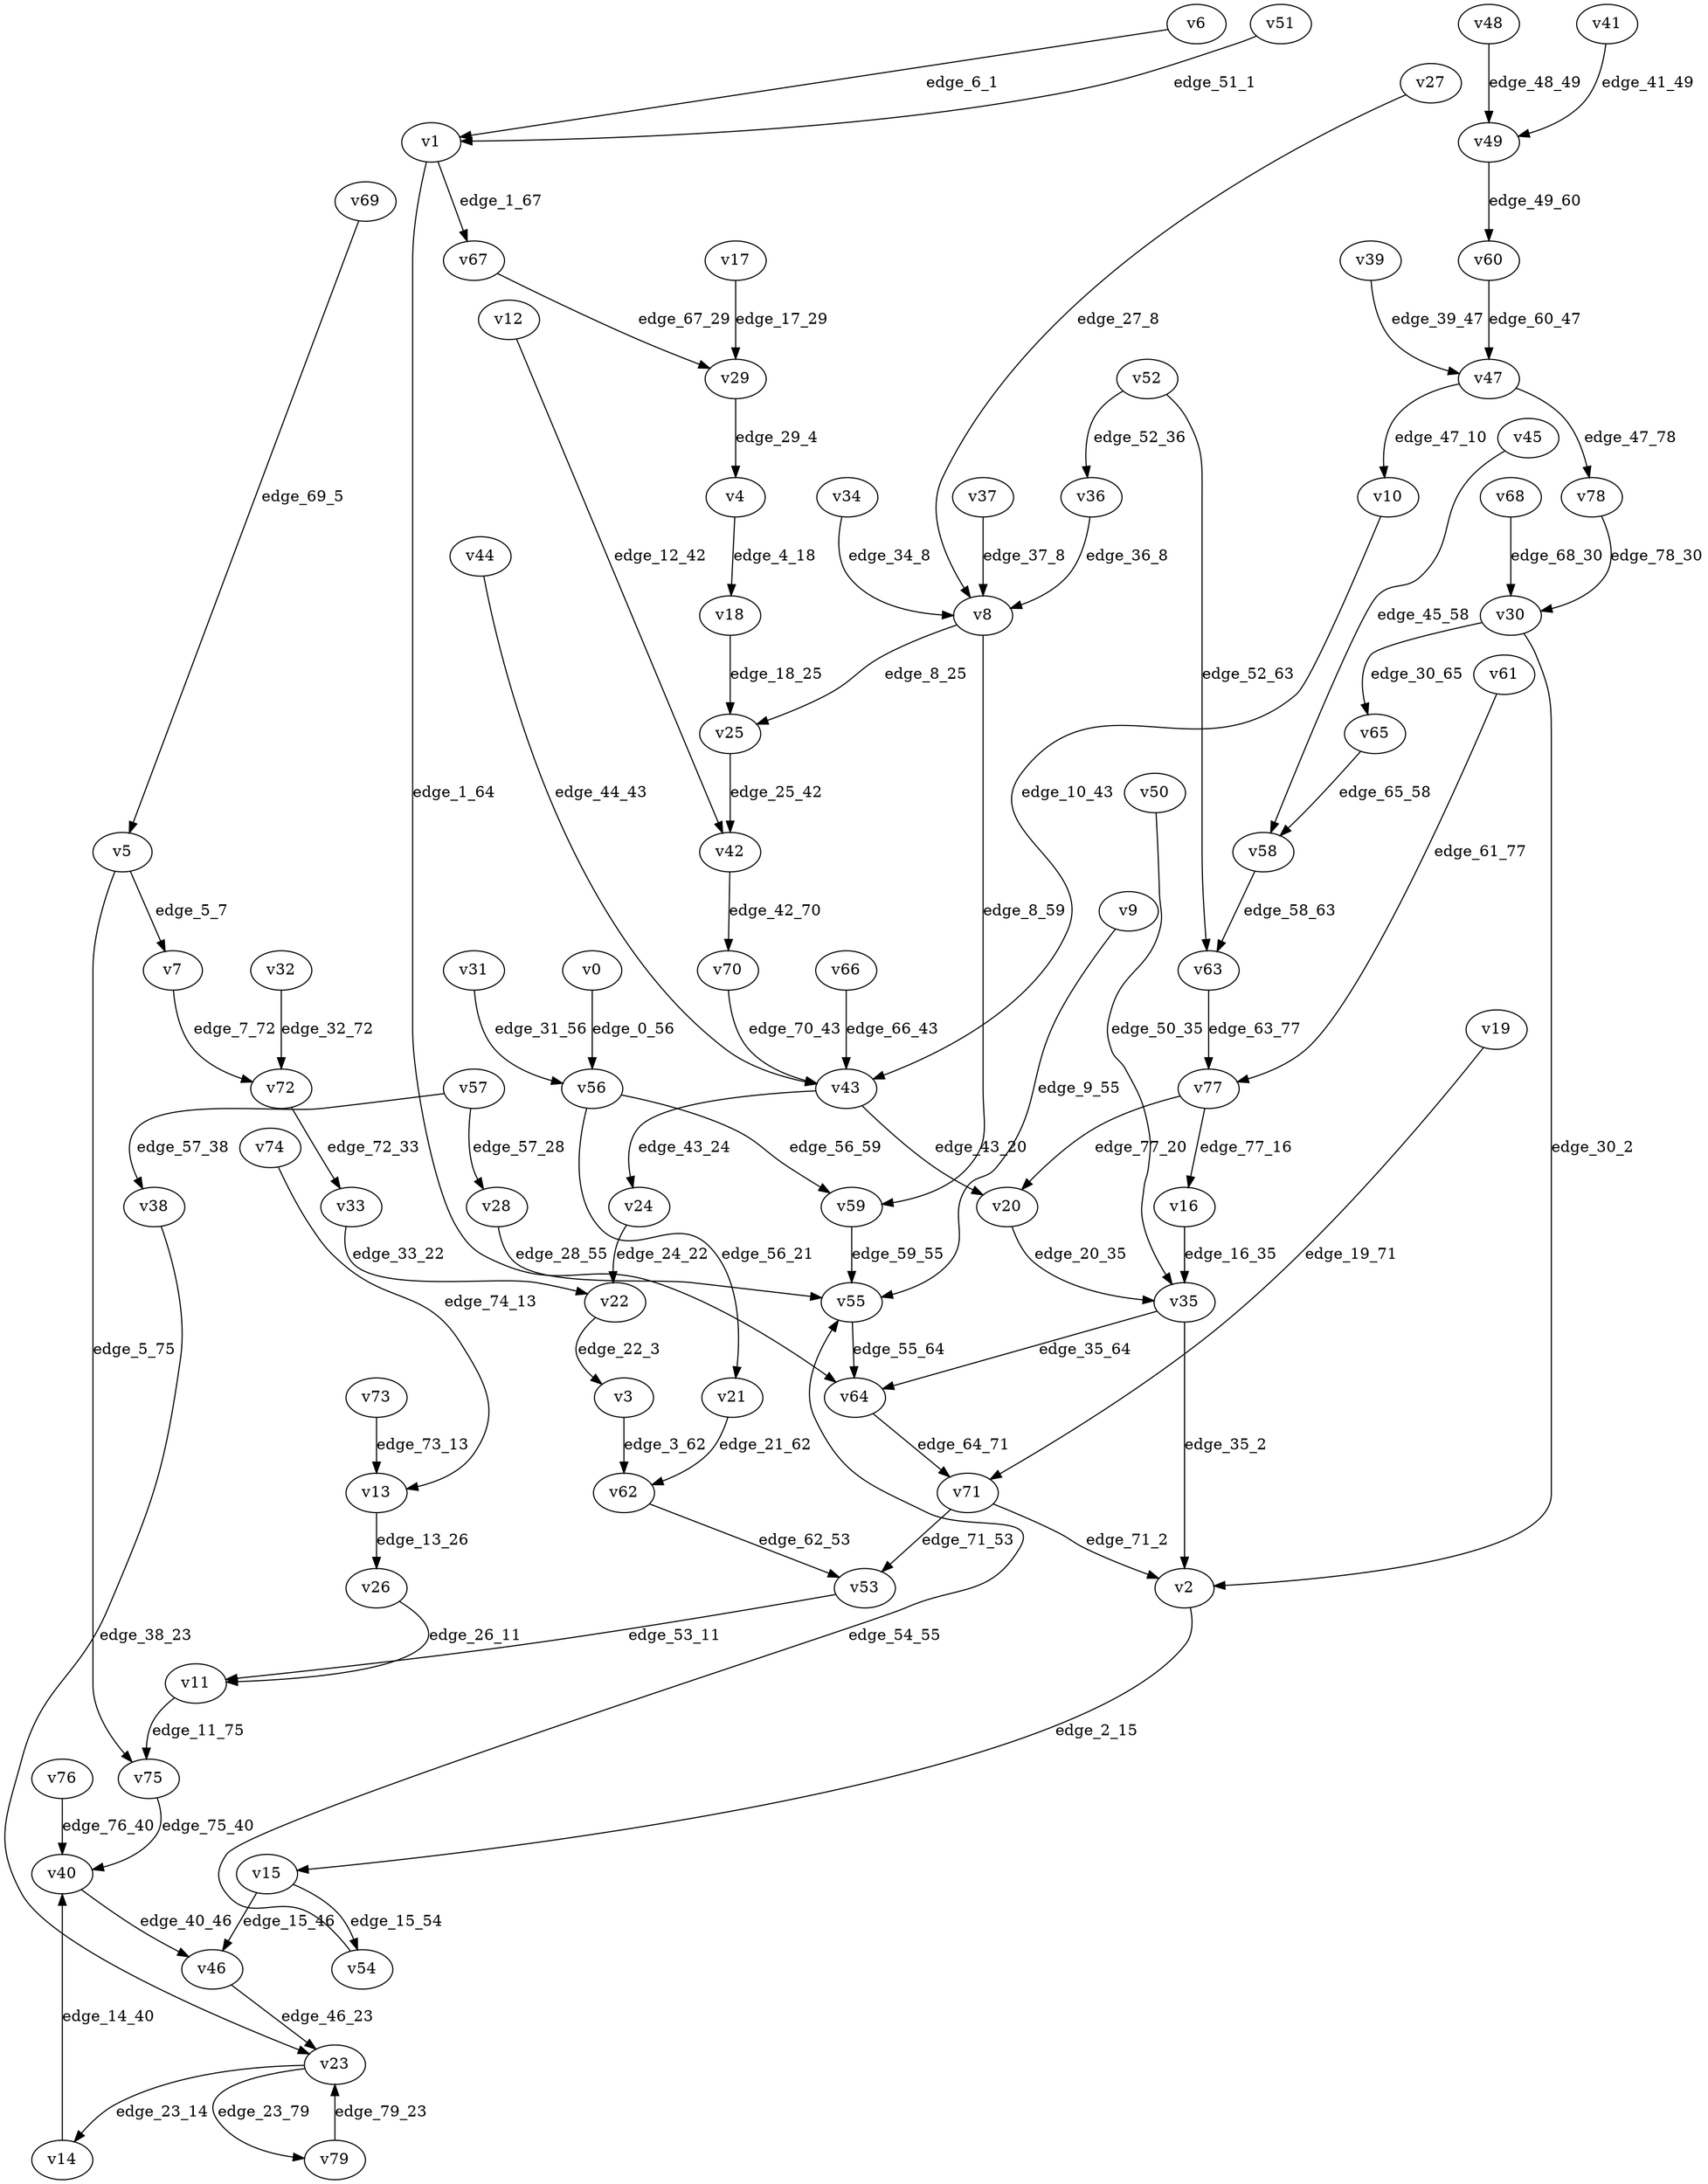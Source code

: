 digraph G {
    // Stochastic discounted game

    v0 [name="v0", player=1];
    v1 [name="v1", player=-1];
    v2 [name="v2", player=0];
    v3 [name="v3", player=1];
    v4 [name="v4", player=0];
    v5 [name="v5", player=-1];
    v6 [name="v6", player=0];
    v7 [name="v7", player=0];
    v8 [name="v8", player=-1];
    v9 [name="v9", player=1];
    v10 [name="v10", player=0];
    v11 [name="v11", player=-1];
    v12 [name="v12", player=0];
    v13 [name="v13", player=-1];
    v14 [name="v14", player=1];
    v15 [name="v15", player=-1];
    v16 [name="v16", player=1];
    v17 [name="v17", player=0];
    v18 [name="v18", player=-1];
    v19 [name="v19", player=0];
    v20 [name="v20", player=0];
    v21 [name="v21", player=0];
    v22 [name="v22", player=-1];
    v23 [name="v23", player=-1];
    v24 [name="v24", player=1];
    v25 [name="v25", player=1];
    v26 [name="v26", player=1];
    v27 [name="v27", player=1];
    v28 [name="v28", player=0];
    v29 [name="v29", player=-1];
    v30 [name="v30", player=-1];
    v31 [name="v31", player=0];
    v32 [name="v32", player=1];
    v33 [name="v33", player=0];
    v34 [name="v34", player=0];
    v35 [name="v35", player=-1];
    v36 [name="v36", player=1];
    v37 [name="v37", player=1];
    v38 [name="v38", player=1];
    v39 [name="v39", player=0];
    v40 [name="v40", player=-1];
    v41 [name="v41", player=0];
    v42 [name="v42", player=-1];
    v43 [name="v43", player=-1];
    v44 [name="v44", player=0];
    v45 [name="v45", player=0];
    v46 [name="v46", player=0];
    v47 [name="v47", player=-1];
    v48 [name="v48", player=1];
    v49 [name="v49", player=-1];
    v50 [name="v50", player=0];
    v51 [name="v51", player=1];
    v52 [name="v52", player=-1];
    v53 [name="v53", player=1];
    v54 [name="v54", player=1];
    v55 [name="v55", player=-1];
    v56 [name="v56", player=-1];
    v57 [name="v57", player=-1];
    v58 [name="v58", player=-1];
    v59 [name="v59", player=1];
    v60 [name="v60", player=0];
    v61 [name="v61", player=0];
    v62 [name="v62", player=-1];
    v63 [name="v63", player=0];
    v64 [name="v64", player=1];
    v65 [name="v65", player=1];
    v66 [name="v66", player=0];
    v67 [name="v67", player=1];
    v68 [name="v68", player=0];
    v69 [name="v69", player=0];
    v70 [name="v70", player=1];
    v71 [name="v71", player=-1];
    v72 [name="v72", player=-1];
    v73 [name="v73", player=1];
    v74 [name="v74", player=1];
    v75 [name="v75", player=0];
    v76 [name="v76", player=1];
    v77 [name="v77", player=-1];
    v78 [name="v78", player=1];
    v79 [name="v79", player=1];

    v0 -> v56 [label="edge_0_56", weight=9.380330, discount=0.214533];
    v1 -> v67 [label="edge_1_67", probability=0.630275];
    v1 -> v64 [label="edge_1_64", probability=0.369725];
    v2 -> v15 [label="edge_2_15", weight=-4.411349, discount=0.530627];
    v3 -> v62 [label="edge_3_62", weight=9.561961, discount=0.551416];
    v4 -> v18 [label="edge_4_18", weight=-3.600142, discount=0.783133];
    v5 -> v7 [label="edge_5_7", probability=0.300710];
    v5 -> v75 [label="edge_5_75", probability=0.699290];
    v6 -> v1 [label="edge_6_1", weight=-8.976501, discount=0.772589];
    v7 -> v72 [label="edge_7_72", weight=2.087748, discount=0.210922];
    v8 -> v59 [label="edge_8_59", probability=0.528758];
    v8 -> v25 [label="edge_8_25", probability=0.471242];
    v9 -> v55 [label="edge_9_55", weight=0.402104, discount=0.709716];
    v10 -> v43 [label="edge_10_43", weight=-4.468258, discount=0.400073];
    v11 -> v75 [label="edge_11_75", probability=1.000000];
    v12 -> v42 [label="edge_12_42", weight=0.861172, discount=0.698219];
    v13 -> v26 [label="edge_13_26", probability=1.000000];
    v14 -> v40 [label="edge_14_40", weight=4.694048, discount=0.126179];
    v15 -> v46 [label="edge_15_46", probability=0.406369];
    v15 -> v54 [label="edge_15_54", probability=0.593631];
    v16 -> v35 [label="edge_16_35", weight=5.856588, discount=0.316601];
    v17 -> v29 [label="edge_17_29", weight=9.694804, discount=0.309336];
    v18 -> v25 [label="edge_18_25", probability=1.000000];
    v19 -> v71 [label="edge_19_71", weight=-3.465026, discount=0.692030];
    v20 -> v35 [label="edge_20_35", weight=0.213112, discount=0.502524];
    v21 -> v62 [label="edge_21_62", weight=3.935813, discount=0.868573];
    v22 -> v3 [label="edge_22_3", probability=1.000000];
    v23 -> v79 [label="edge_23_79", probability=0.566474];
    v23 -> v14 [label="edge_23_14", probability=0.433526];
    v24 -> v22 [label="edge_24_22", weight=7.596376, discount=0.354594];
    v25 -> v42 [label="edge_25_42", weight=2.352265, discount=0.861723];
    v26 -> v11 [label="edge_26_11", weight=-2.251882, discount=0.255946];
    v27 -> v8 [label="edge_27_8", weight=-5.349266, discount=0.892043];
    v28 -> v55 [label="edge_28_55", weight=5.719525, discount=0.149928];
    v29 -> v4 [label="edge_29_4", probability=1.000000];
    v30 -> v2 [label="edge_30_2", probability=0.487622];
    v30 -> v65 [label="edge_30_65", probability=0.512378];
    v31 -> v56 [label="edge_31_56", weight=8.650284, discount=0.725810];
    v32 -> v72 [label="edge_32_72", weight=4.822202, discount=0.146607];
    v33 -> v22 [label="edge_33_22", weight=2.262635, discount=0.417171];
    v34 -> v8 [label="edge_34_8", weight=6.503157, discount=0.511410];
    v35 -> v64 [label="edge_35_64", probability=0.530458];
    v35 -> v2 [label="edge_35_2", probability=0.469542];
    v36 -> v8 [label="edge_36_8", weight=7.112868, discount=0.342725];
    v37 -> v8 [label="edge_37_8", weight=3.838784, discount=0.886932];
    v38 -> v23 [label="edge_38_23", weight=-2.653828, discount=0.207121];
    v39 -> v47 [label="edge_39_47", weight=6.926191, discount=0.499618];
    v40 -> v46 [label="edge_40_46", probability=1.000000];
    v41 -> v49 [label="edge_41_49", weight=2.222587, discount=0.335021];
    v42 -> v70 [label="edge_42_70", probability=1.000000];
    v43 -> v24 [label="edge_43_24", probability=0.508974];
    v43 -> v20 [label="edge_43_20", probability=0.491026];
    v44 -> v43 [label="edge_44_43", weight=-9.519840, discount=0.869573];
    v45 -> v58 [label="edge_45_58", weight=-2.439936, discount=0.341558];
    v46 -> v23 [label="edge_46_23", weight=-0.867660, discount=0.520361];
    v47 -> v78 [label="edge_47_78", probability=0.541269];
    v47 -> v10 [label="edge_47_10", probability=0.458731];
    v48 -> v49 [label="edge_48_49", weight=6.670222, discount=0.264112];
    v49 -> v60 [label="edge_49_60", probability=1.000000];
    v50 -> v35 [label="edge_50_35", weight=-3.095504, discount=0.149530];
    v51 -> v1 [label="edge_51_1", weight=0.282975, discount=0.483123];
    v52 -> v63 [label="edge_52_63", probability=0.522049];
    v52 -> v36 [label="edge_52_36", probability=0.477951];
    v53 -> v11 [label="edge_53_11", weight=0.184240, discount=0.653278];
    v54 -> v55 [label="edge_54_55", weight=-6.313617, discount=0.206053];
    v55 -> v64 [label="edge_55_64", probability=1.000000];
    v56 -> v59 [label="edge_56_59", probability=0.497630];
    v56 -> v21 [label="edge_56_21", probability=0.502370];
    v57 -> v38 [label="edge_57_38", probability=0.500920];
    v57 -> v28 [label="edge_57_28", probability=0.499080];
    v58 -> v63 [label="edge_58_63", probability=1.000000];
    v59 -> v55 [label="edge_59_55", weight=7.856445, discount=0.896841];
    v60 -> v47 [label="edge_60_47", weight=9.820857, discount=0.271415];
    v61 -> v77 [label="edge_61_77", weight=-2.621384, discount=0.341494];
    v62 -> v53 [label="edge_62_53", probability=1.000000];
    v63 -> v77 [label="edge_63_77", weight=4.857119, discount=0.819957];
    v64 -> v71 [label="edge_64_71", weight=-0.831526, discount=0.316768];
    v65 -> v58 [label="edge_65_58", weight=-1.521871, discount=0.621391];
    v66 -> v43 [label="edge_66_43", weight=8.888956, discount=0.507021];
    v67 -> v29 [label="edge_67_29", weight=-1.528986, discount=0.540748];
    v68 -> v30 [label="edge_68_30", weight=9.499937, discount=0.151957];
    v69 -> v5 [label="edge_69_5", weight=-8.061693, discount=0.105751];
    v70 -> v43 [label="edge_70_43", weight=5.250712, discount=0.838210];
    v71 -> v2 [label="edge_71_2", probability=0.405835];
    v71 -> v53 [label="edge_71_53", probability=0.594165];
    v72 -> v33 [label="edge_72_33", probability=1.000000];
    v73 -> v13 [label="edge_73_13", weight=2.214775, discount=0.706844];
    v74 -> v13 [label="edge_74_13", weight=-2.485506, discount=0.442131];
    v75 -> v40 [label="edge_75_40", weight=-8.048061, discount=0.235704];
    v76 -> v40 [label="edge_76_40", weight=9.972397, discount=0.763853];
    v77 -> v16 [label="edge_77_16", probability=0.361452];
    v77 -> v20 [label="edge_77_20", probability=0.638548];
    v78 -> v30 [label="edge_78_30", weight=-8.749538, discount=0.244100];
    v79 -> v23 [label="edge_79_23", weight=8.917003, discount=0.826339];
}